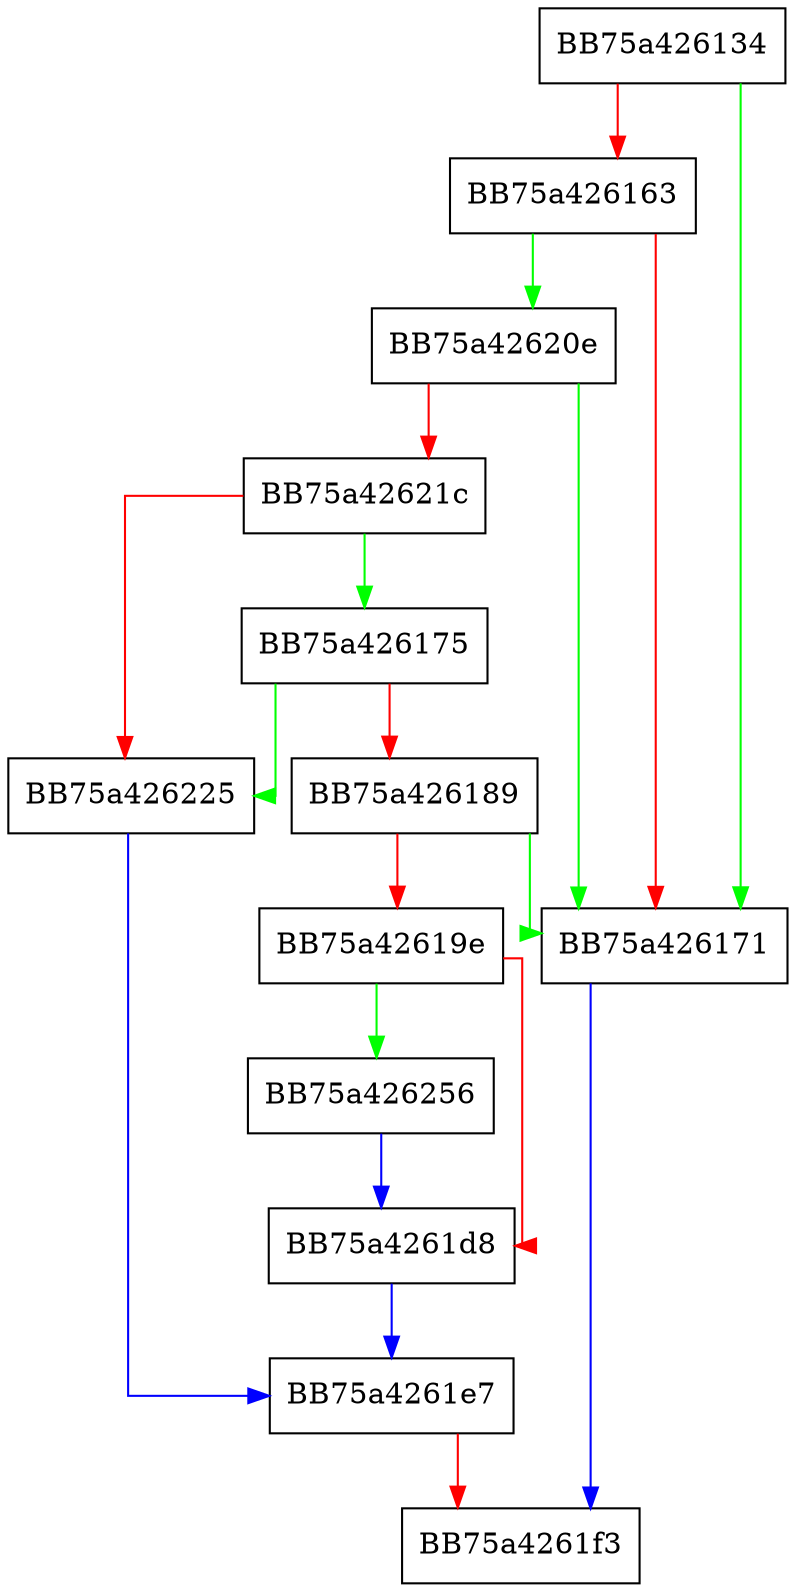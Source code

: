 digraph Merge {
  node [shape="box"];
  graph [splines=ortho];
  BB75a426134 -> BB75a426171 [color="green"];
  BB75a426134 -> BB75a426163 [color="red"];
  BB75a426163 -> BB75a42620e [color="green"];
  BB75a426163 -> BB75a426171 [color="red"];
  BB75a426171 -> BB75a4261f3 [color="blue"];
  BB75a426175 -> BB75a426225 [color="green"];
  BB75a426175 -> BB75a426189 [color="red"];
  BB75a426189 -> BB75a426171 [color="green"];
  BB75a426189 -> BB75a42619e [color="red"];
  BB75a42619e -> BB75a426256 [color="green"];
  BB75a42619e -> BB75a4261d8 [color="red"];
  BB75a4261d8 -> BB75a4261e7 [color="blue"];
  BB75a4261e7 -> BB75a4261f3 [color="red"];
  BB75a42620e -> BB75a426171 [color="green"];
  BB75a42620e -> BB75a42621c [color="red"];
  BB75a42621c -> BB75a426175 [color="green"];
  BB75a42621c -> BB75a426225 [color="red"];
  BB75a426225 -> BB75a4261e7 [color="blue"];
  BB75a426256 -> BB75a4261d8 [color="blue"];
}